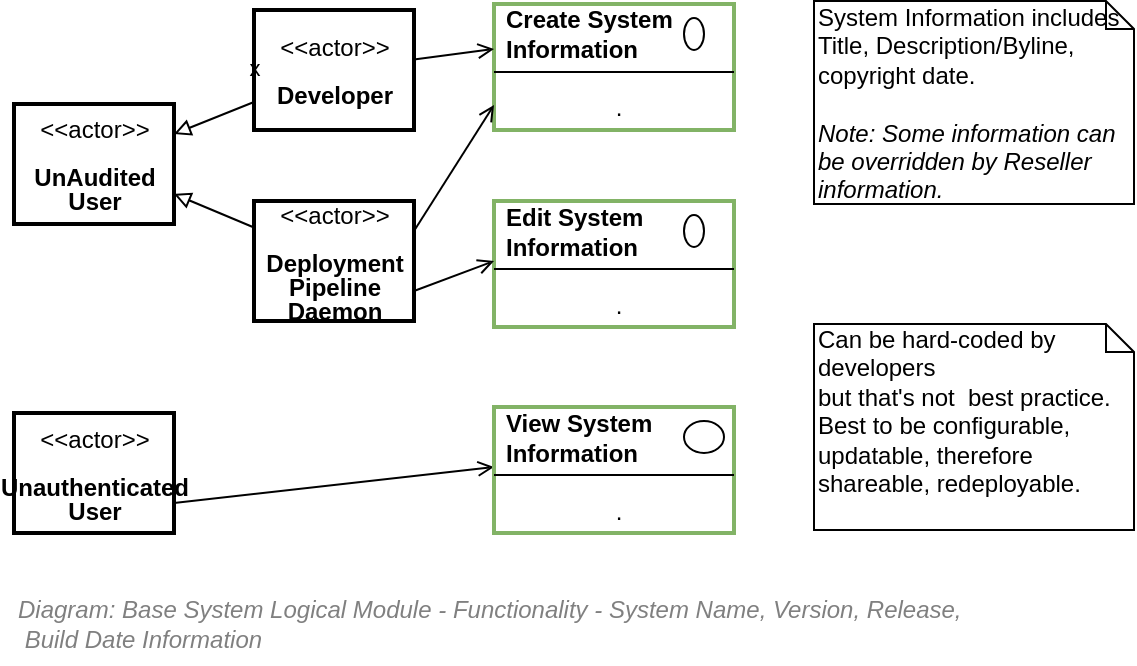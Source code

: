 <mxfile compressed="false" version="17.5.0" type="google">
  <diagram id="u7IJXCXgqJScr_g_SpUP" name="Functionality/System Information">
    <mxGraphModel grid="1" page="1" gridSize="10" guides="1" tooltips="1" connect="1" arrows="1" fold="1" pageScale="1" pageWidth="827" pageHeight="1169" math="0" shadow="0">
      <root>
        <mxCell id="vT9nq1w8mzguo1wPkax1-0" />
        <mxCell id="vT9nq1w8mzguo1wPkax1-1" parent="vT9nq1w8mzguo1wPkax1-0" />
        <mxCell id="vT9nq1w8mzguo1wPkax1-9" value="" style="endArrow=open;endFill=0;html=1;strokeColor=#000000;fontSize=11;entryX=0;entryY=1;entryDx=0;entryDy=0;exitX=1;exitY=0.75;exitDx=0;exitDy=0;rounded=0;" edge="1" parent="vT9nq1w8mzguo1wPkax1-1" source="V3ARkuVoZXKVavODABEY-18" target="V3ARkuVoZXKVavODABEY-13">
          <mxGeometry width="160" relative="1" as="geometry">
            <mxPoint x="160" y="460" as="sourcePoint" />
            <mxPoint x="240" y="460" as="targetPoint" />
          </mxGeometry>
        </mxCell>
        <mxCell id="vT9nq1w8mzguo1wPkax1-13" value="System Information includes Title, Description/Byline, copyright date.&lt;br&gt;&lt;br&gt;&lt;i&gt;Note: Some information can be overridden by Reseller information.&lt;/i&gt;" style="shape=note;whiteSpace=wrap;html=1;size=14;verticalAlign=top;align=left;spacingTop=-6;strokeWidth=1;fillColor=none;fontSize=12;" vertex="1" parent="vT9nq1w8mzguo1wPkax1-1">
          <mxGeometry x="520" y="158.5" width="160" height="101.5" as="geometry" />
        </mxCell>
        <mxCell id="vT9nq1w8mzguo1wPkax1-14" value="&lt;font style=&quot;font-size: 12px ; font-weight: normal&quot;&gt;&lt;i&gt;&lt;span&gt;Diagram: Base System Logical Module -&amp;nbsp;&lt;/span&gt;&lt;span&gt;Functionality -&amp;nbsp;&lt;/span&gt;System Name, Version, Release,&lt;br&gt;&amp;nbsp;Build Date Information&lt;/i&gt;&lt;/font&gt;" style="text;strokeColor=none;fillColor=none;html=1;fontSize=10;fontStyle=1;verticalAlign=middle;align=left;shadow=0;glass=0;comic=0;opacity=30;fontColor=#808080;" vertex="1" parent="vT9nq1w8mzguo1wPkax1-1">
          <mxGeometry x="120" y="450" width="520" height="40" as="geometry" />
        </mxCell>
        <UserObject label="" tooltip="ABOUT&#xa;&#xa;System Name, Release and Build dates help with tracking down errors reported by end users. &#xa;&#xa;&#xa;&#xa;It is good practice that the System Name and Version Numbers are hard-baked into Assemblies/libraries/dlls during the compilation phase. Embedding the compilation date is optional.&#xa;&#xa;&#xa;&#xa;Not only is the Release date not the same as the Build Date, but there are also times that a program changes sponsor, or there is a re-branding decision that requires the change of the system name, without touching the code.&#xa;&#xa;&#xa;&#xa;The system should allow for these variables to use a configurable value if supplied by the Deployment Pipeline.  " id="vT9nq1w8mzguo1wPkax1-15">
          <mxCell style="shape=image;html=1;verticalAlign=top;verticalLabelPosition=bottom;labelBackgroundColor=#ffffff;imageAspect=0;aspect=fixed;image=https://cdn1.iconfinder.com/data/icons/hawcons/32/699014-icon-28-information-128.png;shadow=0;dashed=0;fontFamily=Helvetica;fontSize=12;fontColor=#000000;align=center;strokeColor=#000000;fillColor=#505050;dashPattern=1 1;" vertex="1" parent="vT9nq1w8mzguo1wPkax1-1">
            <mxGeometry x="660" y="470" width="20" height="20" as="geometry" />
          </mxCell>
        </UserObject>
        <mxCell id="V3ARkuVoZXKVavODABEY-0" value="" style="fontStyle=1;align=center;verticalAlign=top;childLayout=stackLayout;horizontal=1;horizontalStack=0;resizeParent=1;resizeParentMax=0;resizeLast=0;marginBottom=0;strokeColor=#82b366;strokeWidth=2;fillColor=none;" vertex="1" parent="vT9nq1w8mzguo1wPkax1-1">
          <mxGeometry x="360" y="160" width="120" height="63" as="geometry" />
        </mxCell>
        <mxCell id="V3ARkuVoZXKVavODABEY-1" value="Create System&amp;nbsp;&lt;br&gt;Information" style="html=1;align=left;spacingLeft=4;verticalAlign=middle;strokeColor=none;fillColor=none;fontStyle=1" vertex="1" parent="V3ARkuVoZXKVavODABEY-0">
          <mxGeometry width="120" height="30" as="geometry" />
        </mxCell>
        <mxCell id="V3ARkuVoZXKVavODABEY-2" value="" style="shape=ellipse;" vertex="1" parent="V3ARkuVoZXKVavODABEY-1">
          <mxGeometry x="1" width="10" height="16" relative="1" as="geometry">
            <mxPoint x="-25" y="7" as="offset" />
          </mxGeometry>
        </mxCell>
        <mxCell id="V3ARkuVoZXKVavODABEY-3" value="" style="line;strokeWidth=1;fillColor=none;align=left;verticalAlign=middle;spacingTop=-1;spacingLeft=3;spacingRight=3;rotatable=0;labelPosition=right;points=[];portConstraint=eastwest;" vertex="1" parent="V3ARkuVoZXKVavODABEY-0">
          <mxGeometry y="30" width="120" height="8" as="geometry" />
        </mxCell>
        <mxCell id="V3ARkuVoZXKVavODABEY-4" value="." style="html=1;align=center;spacingLeft=4;verticalAlign=top;strokeColor=none;fillColor=none;" vertex="1" parent="V3ARkuVoZXKVavODABEY-0">
          <mxGeometry y="38" width="120" height="25" as="geometry" />
        </mxCell>
        <mxCell id="V3ARkuVoZXKVavODABEY-7" value="" style="fontStyle=1;align=center;verticalAlign=top;childLayout=stackLayout;horizontal=1;horizontalStack=0;resizeParent=1;resizeParentMax=0;resizeLast=0;marginBottom=0;strokeColor=#82b366;strokeWidth=2;fillColor=none;" vertex="1" parent="vT9nq1w8mzguo1wPkax1-1">
          <mxGeometry x="360" y="258.5" width="120" height="63" as="geometry" />
        </mxCell>
        <mxCell id="V3ARkuVoZXKVavODABEY-8" value="Edit System &lt;br&gt;Information" style="html=1;align=left;spacingLeft=4;verticalAlign=middle;strokeColor=none;fillColor=none;fontStyle=1" vertex="1" parent="V3ARkuVoZXKVavODABEY-7">
          <mxGeometry width="120" height="30" as="geometry" />
        </mxCell>
        <mxCell id="V3ARkuVoZXKVavODABEY-9" value="" style="shape=ellipse;" vertex="1" parent="V3ARkuVoZXKVavODABEY-8">
          <mxGeometry x="1" width="10" height="16" relative="1" as="geometry">
            <mxPoint x="-25" y="7" as="offset" />
          </mxGeometry>
        </mxCell>
        <mxCell id="V3ARkuVoZXKVavODABEY-10" value="" style="line;strokeWidth=1;fillColor=none;align=left;verticalAlign=middle;spacingTop=-1;spacingLeft=3;spacingRight=3;rotatable=0;labelPosition=right;points=[];portConstraint=eastwest;" vertex="1" parent="V3ARkuVoZXKVavODABEY-7">
          <mxGeometry y="30" width="120" height="8" as="geometry" />
        </mxCell>
        <mxCell id="V3ARkuVoZXKVavODABEY-11" value="." style="html=1;align=center;spacingLeft=4;verticalAlign=top;strokeColor=none;fillColor=none;" vertex="1" parent="V3ARkuVoZXKVavODABEY-7">
          <mxGeometry y="38" width="120" height="25" as="geometry" />
        </mxCell>
        <mxCell id="V3ARkuVoZXKVavODABEY-12" value="" style="fontStyle=1;align=center;verticalAlign=top;childLayout=stackLayout;horizontal=1;horizontalStack=0;resizeParent=1;resizeParentMax=0;resizeLast=0;marginBottom=0;strokeColor=#82b366;strokeWidth=2;fillColor=none;" vertex="1" parent="vT9nq1w8mzguo1wPkax1-1">
          <mxGeometry x="360" y="361.5" width="120" height="63" as="geometry" />
        </mxCell>
        <mxCell id="V3ARkuVoZXKVavODABEY-13" value="View System &lt;br&gt;Information" style="html=1;align=left;spacingLeft=4;verticalAlign=middle;strokeColor=none;fillColor=none;fontStyle=1" vertex="1" parent="V3ARkuVoZXKVavODABEY-12">
          <mxGeometry width="120" height="30" as="geometry" />
        </mxCell>
        <mxCell id="V3ARkuVoZXKVavODABEY-14" value="" style="shape=ellipse;" vertex="1" parent="V3ARkuVoZXKVavODABEY-13">
          <mxGeometry x="1" width="20" height="16" relative="1" as="geometry">
            <mxPoint x="-25" y="7" as="offset" />
          </mxGeometry>
        </mxCell>
        <mxCell id="V3ARkuVoZXKVavODABEY-15" value="" style="line;strokeWidth=1;fillColor=none;align=left;verticalAlign=middle;spacingTop=-1;spacingLeft=3;spacingRight=3;rotatable=0;labelPosition=right;points=[];portConstraint=eastwest;" vertex="1" parent="V3ARkuVoZXKVavODABEY-12">
          <mxGeometry y="30" width="120" height="8" as="geometry" />
        </mxCell>
        <mxCell id="V3ARkuVoZXKVavODABEY-16" value="." style="html=1;align=center;spacingLeft=4;verticalAlign=top;strokeColor=none;fillColor=none;" vertex="1" parent="V3ARkuVoZXKVavODABEY-12">
          <mxGeometry y="38" width="120" height="25" as="geometry" />
        </mxCell>
        <mxCell id="V3ARkuVoZXKVavODABEY-20" style="edgeStyle=none;rounded=0;orthogonalLoop=1;jettySize=auto;html=1;entryX=0;entryY=1;entryDx=0;entryDy=0;endArrow=open;endFill=0;exitX=1;exitY=0.75;exitDx=0;exitDy=0;" edge="1" parent="vT9nq1w8mzguo1wPkax1-1" source="V3ARkuVoZXKVavODABEY-17" target="V3ARkuVoZXKVavODABEY-8">
          <mxGeometry relative="1" as="geometry" />
        </mxCell>
        <mxCell id="V3ARkuVoZXKVavODABEY-22" style="edgeStyle=none;rounded=0;orthogonalLoop=1;jettySize=auto;html=1;entryX=0;entryY=0.5;entryDx=0;entryDy=0;endArrow=open;endFill=0;exitX=1;exitY=0.25;exitDx=0;exitDy=0;" edge="1" parent="vT9nq1w8mzguo1wPkax1-1" source="V3ARkuVoZXKVavODABEY-17" target="V3ARkuVoZXKVavODABEY-4">
          <mxGeometry relative="1" as="geometry" />
        </mxCell>
        <mxCell id="uF9bsFPUIGZTQUCOUkFB-6" style="edgeStyle=none;rounded=0;orthogonalLoop=1;jettySize=auto;html=1;entryX=1;entryY=0.75;entryDx=0;entryDy=0;endArrow=block;endFill=0;" edge="1" parent="vT9nq1w8mzguo1wPkax1-1" source="V3ARkuVoZXKVavODABEY-17" target="uF9bsFPUIGZTQUCOUkFB-4">
          <mxGeometry relative="1" as="geometry" />
        </mxCell>
        <mxCell id="V3ARkuVoZXKVavODABEY-17" value="&lt;p style=&quot;line-height: 100%&quot;&gt;&amp;lt;&amp;lt;actor&amp;gt;&amp;gt;&lt;br&gt;&lt;br&gt;&lt;b&gt;Deployment&lt;br&gt;Pipeline&lt;br&gt;Daemon&lt;br&gt;&lt;/b&gt;&lt;/p&gt;" style="text;html=1;align=center;verticalAlign=middle;dashed=0;strokeColor=#000000;strokeWidth=2;" vertex="1" parent="vT9nq1w8mzguo1wPkax1-1">
          <mxGeometry x="240" y="258.5" width="80" height="60" as="geometry" />
        </mxCell>
        <mxCell id="V3ARkuVoZXKVavODABEY-18" value="&lt;p style=&quot;line-height: 100%&quot;&gt;&amp;lt;&amp;lt;actor&amp;gt;&amp;gt;&lt;br&gt;&lt;br&gt;&lt;b&gt;Unauthenticated&lt;br&gt;User&lt;/b&gt;&lt;/p&gt;" style="text;html=1;align=center;verticalAlign=middle;dashed=0;strokeColor=#000000;strokeWidth=2;" vertex="1" parent="vT9nq1w8mzguo1wPkax1-1">
          <mxGeometry x="120" y="364.5" width="80" height="60" as="geometry" />
        </mxCell>
        <mxCell id="V3ARkuVoZXKVavODABEY-24" value="x" style="edgeStyle=none;rounded=0;orthogonalLoop=1;jettySize=auto;html=1;endArrow=open;endFill=0;" edge="1" parent="vT9nq1w8mzguo1wPkax1-1" source="V3ARkuVoZXKVavODABEY-23">
          <mxGeometry relative="1" as="geometry">
            <mxPoint x="240" y="191.5" as="targetPoint" />
          </mxGeometry>
        </mxCell>
        <mxCell id="uF9bsFPUIGZTQUCOUkFB-5" style="edgeStyle=none;rounded=0;orthogonalLoop=1;jettySize=auto;html=1;entryX=1;entryY=0.25;entryDx=0;entryDy=0;endArrow=block;endFill=0;" edge="1" parent="vT9nq1w8mzguo1wPkax1-1" source="V3ARkuVoZXKVavODABEY-23" target="uF9bsFPUIGZTQUCOUkFB-4">
          <mxGeometry relative="1" as="geometry" />
        </mxCell>
        <mxCell id="uF9bsFPUIGZTQUCOUkFB-7" style="edgeStyle=none;rounded=0;orthogonalLoop=1;jettySize=auto;html=1;entryX=0;entryY=0.75;entryDx=0;entryDy=0;endArrow=open;endFill=0;" edge="1" parent="vT9nq1w8mzguo1wPkax1-1" source="V3ARkuVoZXKVavODABEY-23" target="V3ARkuVoZXKVavODABEY-1">
          <mxGeometry relative="1" as="geometry" />
        </mxCell>
        <mxCell id="V3ARkuVoZXKVavODABEY-23" value="&lt;p style=&quot;line-height: 100%&quot;&gt;&amp;lt;&amp;lt;actor&amp;gt;&amp;gt;&lt;br&gt;&lt;br&gt;&lt;b&gt;Developer&lt;/b&gt;&lt;/p&gt;" style="text;html=1;align=center;verticalAlign=middle;dashed=0;strokeColor=#000000;strokeWidth=2;" vertex="1" parent="vT9nq1w8mzguo1wPkax1-1">
          <mxGeometry x="240" y="163" width="80" height="60" as="geometry" />
        </mxCell>
        <mxCell id="V3ARkuVoZXKVavODABEY-25" value="Can be hard-coded by developers&lt;br&gt;but that&#39;s not&amp;nbsp; best practice. Best to be configurable, updatable, therefore shareable, redeployable." style="shape=note;whiteSpace=wrap;html=1;size=14;verticalAlign=top;align=left;spacingTop=-6;strokeWidth=1;fillColor=none;fontSize=12;" vertex="1" parent="vT9nq1w8mzguo1wPkax1-1">
          <mxGeometry x="520" y="320" width="160" height="103" as="geometry" />
        </mxCell>
        <mxCell id="uF9bsFPUIGZTQUCOUkFB-4" value="&lt;p style=&quot;line-height: 100%&quot;&gt;&amp;lt;&amp;lt;actor&amp;gt;&amp;gt;&lt;br&gt;&lt;br&gt;&lt;b&gt;UnAudited&lt;br&gt;User&lt;/b&gt;&lt;/p&gt;" style="text;html=1;align=center;verticalAlign=middle;dashed=0;strokeColor=#000000;strokeWidth=2;" vertex="1" parent="vT9nq1w8mzguo1wPkax1-1">
          <mxGeometry x="120" y="210" width="80" height="60" as="geometry" />
        </mxCell>
      </root>
    </mxGraphModel>
  </diagram>
</mxfile>
